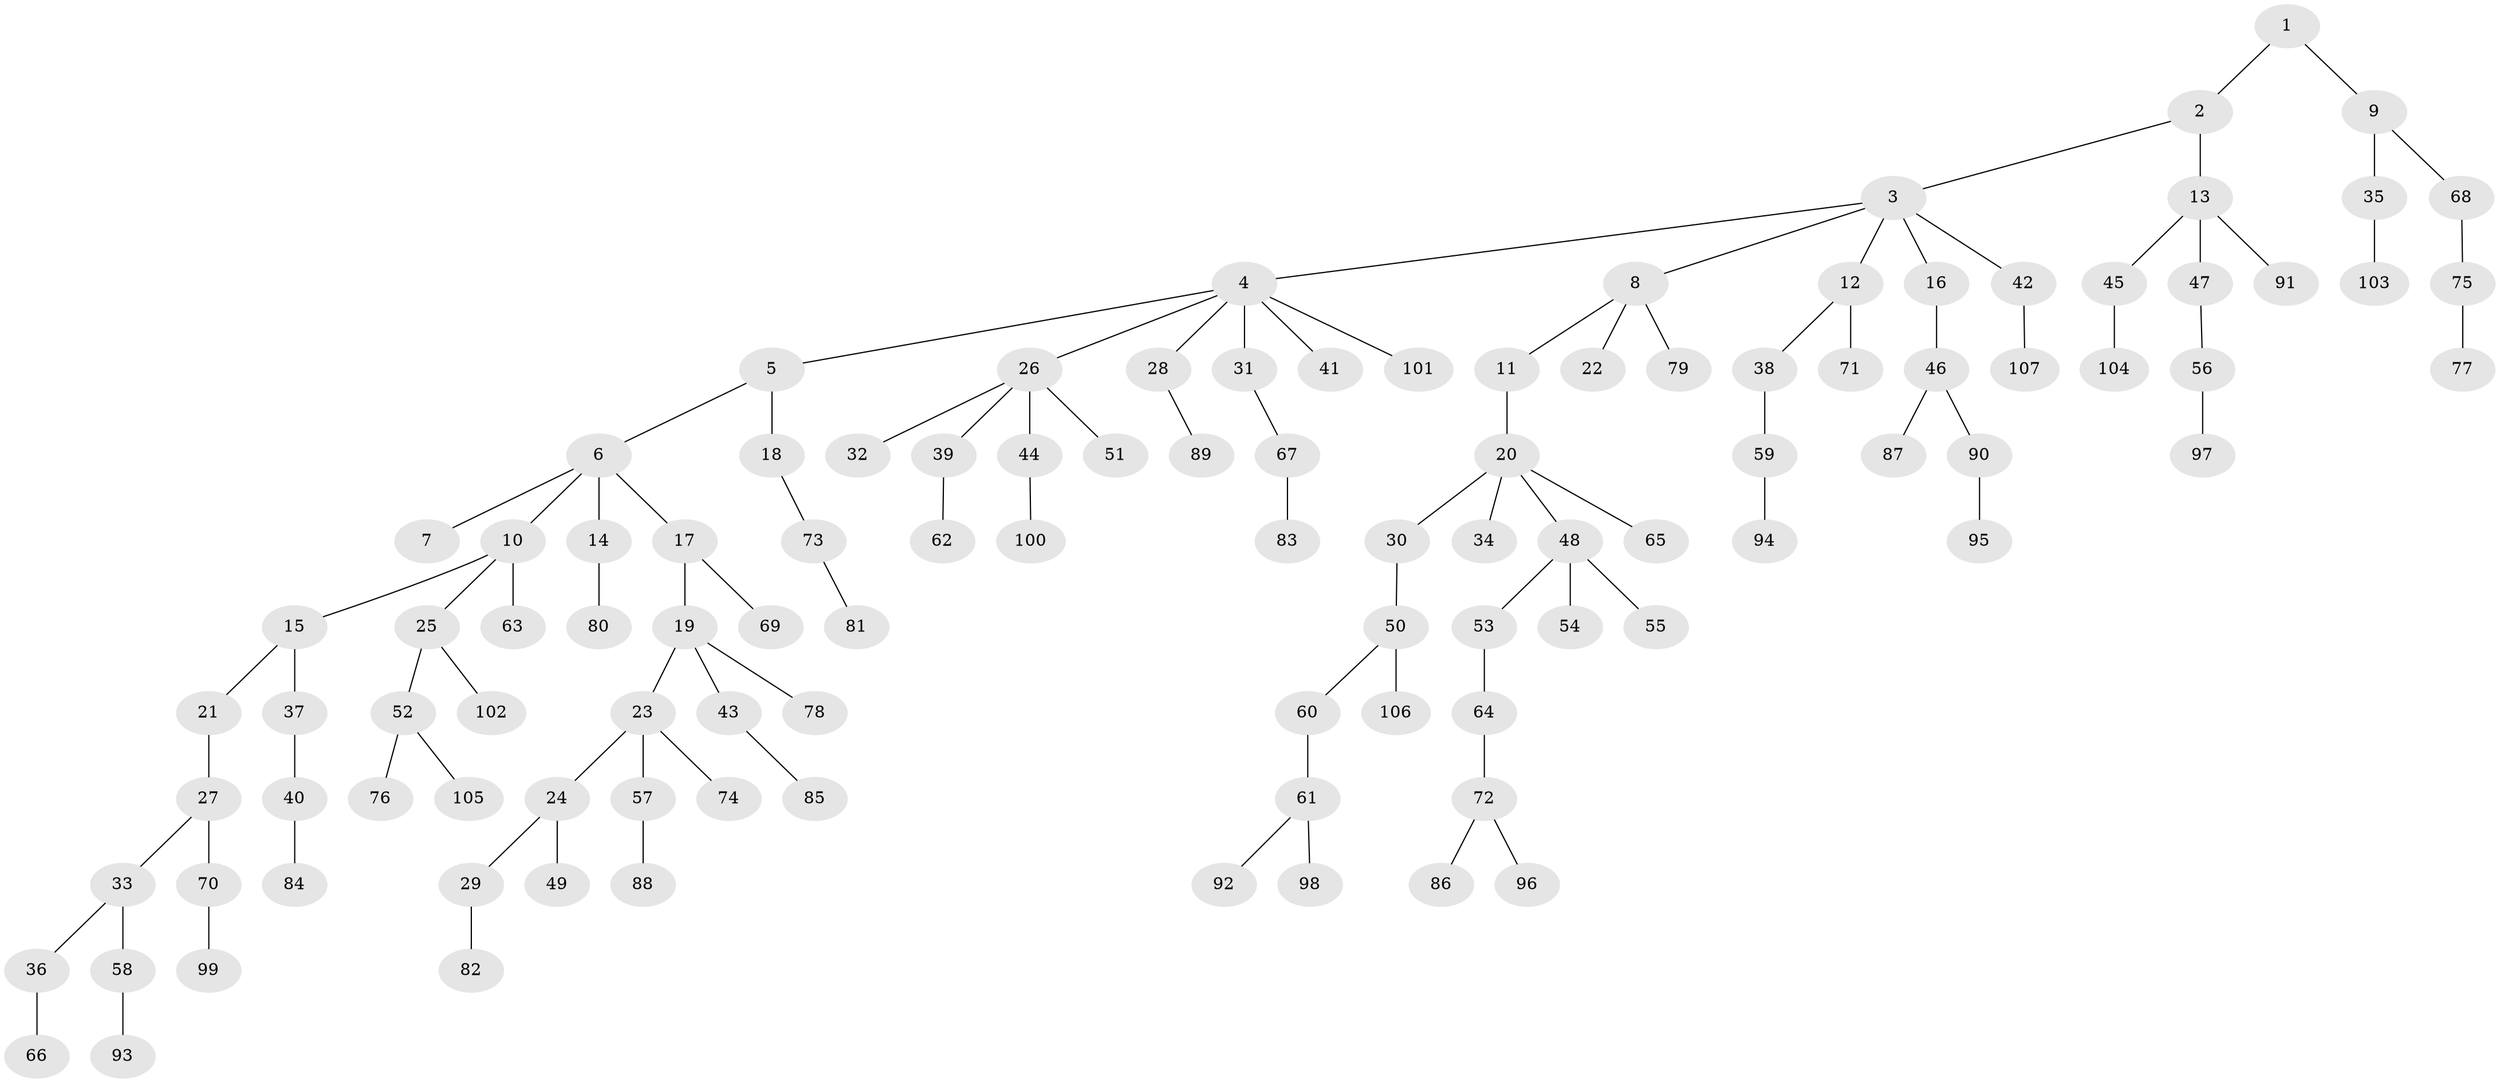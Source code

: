 // Generated by graph-tools (version 1.1) at 2025/11/02/27/25 16:11:26]
// undirected, 107 vertices, 106 edges
graph export_dot {
graph [start="1"]
  node [color=gray90,style=filled];
  1;
  2;
  3;
  4;
  5;
  6;
  7;
  8;
  9;
  10;
  11;
  12;
  13;
  14;
  15;
  16;
  17;
  18;
  19;
  20;
  21;
  22;
  23;
  24;
  25;
  26;
  27;
  28;
  29;
  30;
  31;
  32;
  33;
  34;
  35;
  36;
  37;
  38;
  39;
  40;
  41;
  42;
  43;
  44;
  45;
  46;
  47;
  48;
  49;
  50;
  51;
  52;
  53;
  54;
  55;
  56;
  57;
  58;
  59;
  60;
  61;
  62;
  63;
  64;
  65;
  66;
  67;
  68;
  69;
  70;
  71;
  72;
  73;
  74;
  75;
  76;
  77;
  78;
  79;
  80;
  81;
  82;
  83;
  84;
  85;
  86;
  87;
  88;
  89;
  90;
  91;
  92;
  93;
  94;
  95;
  96;
  97;
  98;
  99;
  100;
  101;
  102;
  103;
  104;
  105;
  106;
  107;
  1 -- 2;
  1 -- 9;
  2 -- 3;
  2 -- 13;
  3 -- 4;
  3 -- 8;
  3 -- 12;
  3 -- 16;
  3 -- 42;
  4 -- 5;
  4 -- 26;
  4 -- 28;
  4 -- 31;
  4 -- 41;
  4 -- 101;
  5 -- 6;
  5 -- 18;
  6 -- 7;
  6 -- 10;
  6 -- 14;
  6 -- 17;
  8 -- 11;
  8 -- 22;
  8 -- 79;
  9 -- 35;
  9 -- 68;
  10 -- 15;
  10 -- 25;
  10 -- 63;
  11 -- 20;
  12 -- 38;
  12 -- 71;
  13 -- 45;
  13 -- 47;
  13 -- 91;
  14 -- 80;
  15 -- 21;
  15 -- 37;
  16 -- 46;
  17 -- 19;
  17 -- 69;
  18 -- 73;
  19 -- 23;
  19 -- 43;
  19 -- 78;
  20 -- 30;
  20 -- 34;
  20 -- 48;
  20 -- 65;
  21 -- 27;
  23 -- 24;
  23 -- 57;
  23 -- 74;
  24 -- 29;
  24 -- 49;
  25 -- 52;
  25 -- 102;
  26 -- 32;
  26 -- 39;
  26 -- 44;
  26 -- 51;
  27 -- 33;
  27 -- 70;
  28 -- 89;
  29 -- 82;
  30 -- 50;
  31 -- 67;
  33 -- 36;
  33 -- 58;
  35 -- 103;
  36 -- 66;
  37 -- 40;
  38 -- 59;
  39 -- 62;
  40 -- 84;
  42 -- 107;
  43 -- 85;
  44 -- 100;
  45 -- 104;
  46 -- 87;
  46 -- 90;
  47 -- 56;
  48 -- 53;
  48 -- 54;
  48 -- 55;
  50 -- 60;
  50 -- 106;
  52 -- 76;
  52 -- 105;
  53 -- 64;
  56 -- 97;
  57 -- 88;
  58 -- 93;
  59 -- 94;
  60 -- 61;
  61 -- 92;
  61 -- 98;
  64 -- 72;
  67 -- 83;
  68 -- 75;
  70 -- 99;
  72 -- 86;
  72 -- 96;
  73 -- 81;
  75 -- 77;
  90 -- 95;
}
